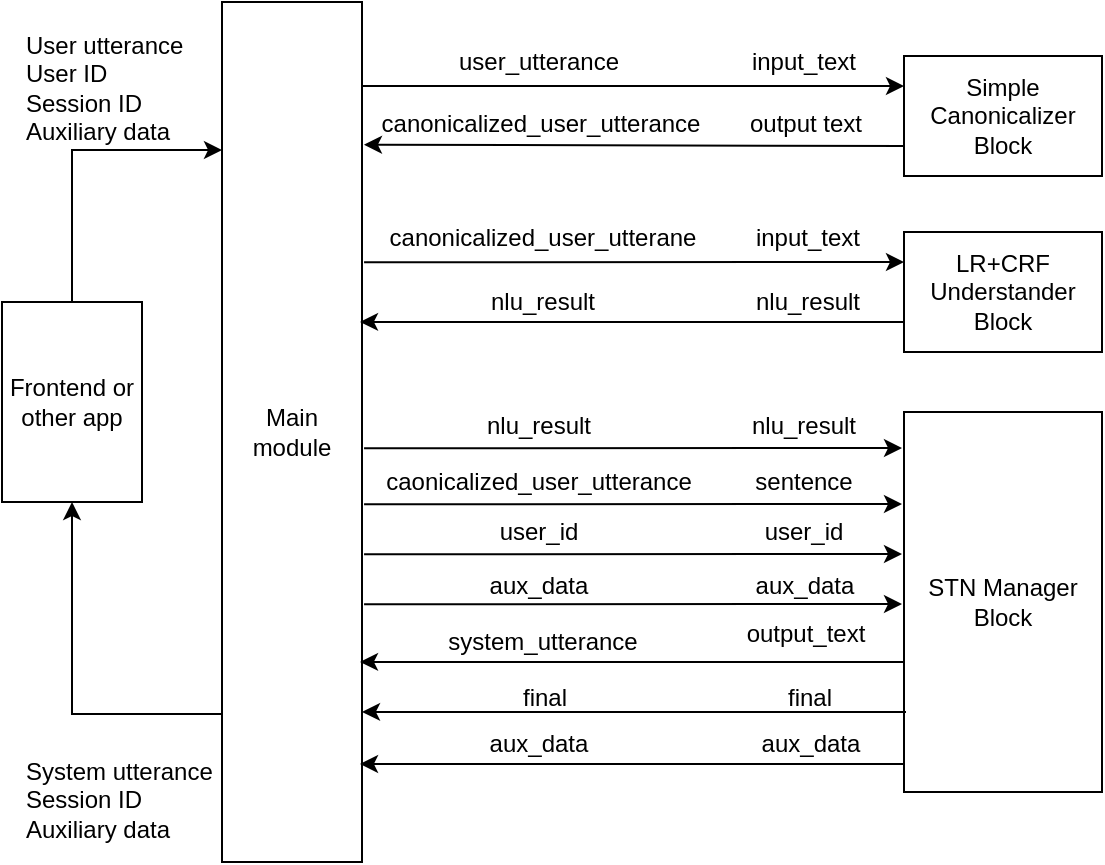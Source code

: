 <mxfile version="24.5.3" type="device">
  <diagram id="0jzvoz7xoONC1ta8vLtH" name="ページ1">
    <mxGraphModel dx="1278" dy="747" grid="1" gridSize="10" guides="1" tooltips="1" connect="1" arrows="1" fold="1" page="1" pageScale="1" pageWidth="827" pageHeight="1169" math="0" shadow="0">
      <root>
        <mxCell id="0" />
        <mxCell id="1" parent="0" />
        <mxCell id="6nG_dfres4fqL1OyFaTb-1" value="Main module" style="rounded=0;whiteSpace=wrap;html=1;" parent="1" vertex="1">
          <mxGeometry x="250" y="190" width="70" height="430" as="geometry" />
        </mxCell>
        <mxCell id="6nG_dfres4fqL1OyFaTb-2" value="Simple&lt;br&gt;Canonicalizer&lt;br&gt;Block" style="rounded=0;whiteSpace=wrap;html=1;" parent="1" vertex="1">
          <mxGeometry x="591" y="217" width="99" height="60" as="geometry" />
        </mxCell>
        <mxCell id="6nG_dfres4fqL1OyFaTb-3" value="LR+CRF&lt;div&gt;Understander&lt;br&gt;Block&lt;/div&gt;" style="rounded=0;whiteSpace=wrap;html=1;" parent="1" vertex="1">
          <mxGeometry x="591" y="305" width="99" height="60" as="geometry" />
        </mxCell>
        <mxCell id="6nG_dfres4fqL1OyFaTb-4" value="STN Manager&lt;br&gt;Block" style="rounded=0;whiteSpace=wrap;html=1;" parent="1" vertex="1">
          <mxGeometry x="591" y="395" width="99" height="190" as="geometry" />
        </mxCell>
        <mxCell id="6nG_dfres4fqL1OyFaTb-5" value="" style="endArrow=classic;html=1;rounded=0;entryX=0;entryY=0.25;entryDx=0;entryDy=0;" parent="1" target="6nG_dfres4fqL1OyFaTb-2" edge="1">
          <mxGeometry width="50" height="50" relative="1" as="geometry">
            <mxPoint x="320" y="232" as="sourcePoint" />
            <mxPoint x="590" y="227" as="targetPoint" />
          </mxGeometry>
        </mxCell>
        <mxCell id="6nG_dfres4fqL1OyFaTb-6" value="" style="endArrow=classic;html=1;rounded=0;exitX=0;exitY=0.75;exitDx=0;exitDy=0;entryX=1.014;entryY=0.166;entryDx=0;entryDy=0;entryPerimeter=0;" parent="1" source="6nG_dfres4fqL1OyFaTb-2" target="6nG_dfres4fqL1OyFaTb-1" edge="1">
          <mxGeometry width="50" height="50" relative="1" as="geometry">
            <mxPoint x="321.03" y="324.18" as="sourcePoint" />
            <mxPoint x="373" y="324" as="targetPoint" />
          </mxGeometry>
        </mxCell>
        <mxCell id="6nG_dfres4fqL1OyFaTb-7" value="" style="endArrow=classic;html=1;rounded=0;exitX=1.029;exitY=0.178;exitDx=0;exitDy=0;exitPerimeter=0;entryX=0;entryY=0.25;entryDx=0;entryDy=0;" parent="1" target="6nG_dfres4fqL1OyFaTb-3" edge="1">
          <mxGeometry width="50" height="50" relative="1" as="geometry">
            <mxPoint x="321.03" y="320.18" as="sourcePoint" />
            <mxPoint x="449" y="320" as="targetPoint" />
          </mxGeometry>
        </mxCell>
        <mxCell id="6nG_dfres4fqL1OyFaTb-8" value="" style="endArrow=classic;html=1;rounded=0;exitX=0;exitY=0.75;exitDx=0;exitDy=0;entryX=1;entryY=0.274;entryDx=0;entryDy=0;entryPerimeter=0;" parent="1" source="6nG_dfres4fqL1OyFaTb-3" edge="1">
          <mxGeometry width="50" height="50" relative="1" as="geometry">
            <mxPoint x="449" y="350" as="sourcePoint" />
            <mxPoint x="319" y="349.94" as="targetPoint" />
          </mxGeometry>
        </mxCell>
        <mxCell id="6nG_dfres4fqL1OyFaTb-9" value="" style="endArrow=classic;html=1;rounded=0;exitX=1.029;exitY=0.178;exitDx=0;exitDy=0;exitPerimeter=0;" parent="1" edge="1">
          <mxGeometry width="50" height="50" relative="1" as="geometry">
            <mxPoint x="321.03" y="413.18" as="sourcePoint" />
            <mxPoint x="590" y="413" as="targetPoint" />
          </mxGeometry>
        </mxCell>
        <mxCell id="6nG_dfres4fqL1OyFaTb-11" value="" style="endArrow=classic;html=1;rounded=0;exitX=0.5;exitY=0;exitDx=0;exitDy=0;" parent="1" source="7yFsLuSHQwP80PSkCyWd-15" edge="1">
          <mxGeometry width="50" height="50" relative="1" as="geometry">
            <mxPoint x="170" y="207" as="sourcePoint" />
            <mxPoint x="250" y="264" as="targetPoint" />
            <Array as="points">
              <mxPoint x="175" y="264" />
            </Array>
          </mxGeometry>
        </mxCell>
        <mxCell id="6nG_dfres4fqL1OyFaTb-12" value="" style="endArrow=classic;html=1;rounded=0;exitX=0;exitY=0.75;exitDx=0;exitDy=0;entryX=0.5;entryY=1;entryDx=0;entryDy=0;" parent="1" target="7yFsLuSHQwP80PSkCyWd-15" edge="1">
          <mxGeometry width="50" height="50" relative="1" as="geometry">
            <mxPoint x="250" y="546" as="sourcePoint" />
            <mxPoint x="170" y="546" as="targetPoint" />
            <Array as="points">
              <mxPoint x="175" y="546" />
            </Array>
          </mxGeometry>
        </mxCell>
        <mxCell id="W3RRk2SyyBqXtN76rQBY-3" value="System utterance&lt;br&gt;Session ID&lt;div&gt;Auxiliary data&lt;/div&gt;" style="text;html=1;strokeColor=none;fillColor=none;align=left;verticalAlign=middle;whiteSpace=wrap;rounded=0;" parent="1" vertex="1">
          <mxGeometry x="150" y="576" width="100" height="25" as="geometry" />
        </mxCell>
        <mxCell id="iua9zefK4cCjFermVdLk-1" value="input_text" style="text;html=1;strokeColor=none;fillColor=none;align=center;verticalAlign=middle;whiteSpace=wrap;rounded=0;" parent="1" vertex="1">
          <mxGeometry x="511" y="204.5" width="60" height="30" as="geometry" />
        </mxCell>
        <mxCell id="iua9zefK4cCjFermVdLk-2" value="user_utterance" style="text;html=1;strokeColor=none;fillColor=none;align=center;verticalAlign=middle;whiteSpace=wrap;rounded=0;" parent="1" vertex="1">
          <mxGeometry x="366" y="208" width="85" height="23" as="geometry" />
        </mxCell>
        <mxCell id="iua9zefK4cCjFermVdLk-3" value="canonicalized_user_utterance" style="text;html=1;strokeColor=none;fillColor=none;align=center;verticalAlign=middle;whiteSpace=wrap;rounded=0;" parent="1" vertex="1">
          <mxGeometry x="367" y="239" width="85" height="23" as="geometry" />
        </mxCell>
        <mxCell id="iua9zefK4cCjFermVdLk-4" value="output text" style="text;html=1;strokeColor=none;fillColor=none;align=center;verticalAlign=middle;whiteSpace=wrap;rounded=0;" parent="1" vertex="1">
          <mxGeometry x="512" y="235.5" width="60" height="30" as="geometry" />
        </mxCell>
        <mxCell id="iua9zefK4cCjFermVdLk-5" value="canonicalized_user_utterane" style="text;html=1;strokeColor=none;fillColor=none;align=center;verticalAlign=middle;whiteSpace=wrap;rounded=0;" parent="1" vertex="1">
          <mxGeometry x="368" y="296" width="85" height="23" as="geometry" />
        </mxCell>
        <mxCell id="iua9zefK4cCjFermVdLk-6" value="input_text" style="text;html=1;strokeColor=none;fillColor=none;align=center;verticalAlign=middle;whiteSpace=wrap;rounded=0;" parent="1" vertex="1">
          <mxGeometry x="513" y="292.5" width="60" height="30" as="geometry" />
        </mxCell>
        <mxCell id="iua9zefK4cCjFermVdLk-7" value="nlu_result" style="text;html=1;strokeColor=none;fillColor=none;align=center;verticalAlign=middle;whiteSpace=wrap;rounded=0;" parent="1" vertex="1">
          <mxGeometry x="368" y="328" width="85" height="23" as="geometry" />
        </mxCell>
        <mxCell id="iua9zefK4cCjFermVdLk-8" value="nlu_result" style="text;html=1;strokeColor=none;fillColor=none;align=center;verticalAlign=middle;whiteSpace=wrap;rounded=0;" parent="1" vertex="1">
          <mxGeometry x="513" y="324.5" width="60" height="30" as="geometry" />
        </mxCell>
        <mxCell id="iua9zefK4cCjFermVdLk-9" value="nlu_result" style="text;html=1;strokeColor=none;fillColor=none;align=center;verticalAlign=middle;whiteSpace=wrap;rounded=0;" parent="1" vertex="1">
          <mxGeometry x="366" y="390.5" width="85" height="23" as="geometry" />
        </mxCell>
        <mxCell id="iua9zefK4cCjFermVdLk-10" value="nlu_result" style="text;html=1;strokeColor=none;fillColor=none;align=center;verticalAlign=middle;whiteSpace=wrap;rounded=0;" parent="1" vertex="1">
          <mxGeometry x="511" y="387" width="60" height="30" as="geometry" />
        </mxCell>
        <mxCell id="iua9zefK4cCjFermVdLk-11" value="" style="endArrow=classic;html=1;rounded=0;exitX=1.029;exitY=0.178;exitDx=0;exitDy=0;exitPerimeter=0;" parent="1" edge="1">
          <mxGeometry width="50" height="50" relative="1" as="geometry">
            <mxPoint x="321.03" y="441.18" as="sourcePoint" />
            <mxPoint x="590" y="441.0" as="targetPoint" />
          </mxGeometry>
        </mxCell>
        <mxCell id="iua9zefK4cCjFermVdLk-12" value="caonicalized_user_utterance" style="text;html=1;strokeColor=none;fillColor=none;align=center;verticalAlign=middle;whiteSpace=wrap;rounded=0;" parent="1" vertex="1">
          <mxGeometry x="366" y="418.5" width="85" height="23" as="geometry" />
        </mxCell>
        <mxCell id="iua9zefK4cCjFermVdLk-13" value="sentence" style="text;html=1;strokeColor=none;fillColor=none;align=center;verticalAlign=middle;whiteSpace=wrap;rounded=0;" parent="1" vertex="1">
          <mxGeometry x="511" y="415" width="60" height="30" as="geometry" />
        </mxCell>
        <mxCell id="iua9zefK4cCjFermVdLk-14" value="user_id" style="text;html=1;strokeColor=none;fillColor=none;align=center;verticalAlign=middle;whiteSpace=wrap;rounded=0;" parent="1" vertex="1">
          <mxGeometry x="366" y="443.5" width="85" height="23" as="geometry" />
        </mxCell>
        <mxCell id="iua9zefK4cCjFermVdLk-15" value="" style="endArrow=classic;html=1;rounded=0;exitX=1.029;exitY=0.178;exitDx=0;exitDy=0;exitPerimeter=0;" parent="1" edge="1">
          <mxGeometry width="50" height="50" relative="1" as="geometry">
            <mxPoint x="321.03" y="466.18" as="sourcePoint" />
            <mxPoint x="590" y="466.0" as="targetPoint" />
          </mxGeometry>
        </mxCell>
        <mxCell id="iua9zefK4cCjFermVdLk-16" value="user_id" style="text;html=1;strokeColor=none;fillColor=none;align=center;verticalAlign=middle;whiteSpace=wrap;rounded=0;" parent="1" vertex="1">
          <mxGeometry x="511" y="440" width="60" height="30" as="geometry" />
        </mxCell>
        <mxCell id="iua9zefK4cCjFermVdLk-17" value="system_utterance" style="text;html=1;strokeColor=none;fillColor=none;align=center;verticalAlign=middle;whiteSpace=wrap;rounded=0;" parent="1" vertex="1">
          <mxGeometry x="368" y="498" width="85" height="23" as="geometry" />
        </mxCell>
        <mxCell id="iua9zefK4cCjFermVdLk-18" value="output_text" style="text;html=1;strokeColor=none;fillColor=none;align=center;verticalAlign=middle;whiteSpace=wrap;rounded=0;" parent="1" vertex="1">
          <mxGeometry x="512" y="491" width="60" height="30" as="geometry" />
        </mxCell>
        <mxCell id="iua9zefK4cCjFermVdLk-19" value="" style="endArrow=classic;html=1;rounded=0;exitX=0;exitY=0.75;exitDx=0;exitDy=0;entryX=1;entryY=0.274;entryDx=0;entryDy=0;entryPerimeter=0;" parent="1" edge="1">
          <mxGeometry width="50" height="50" relative="1" as="geometry">
            <mxPoint x="591" y="520" as="sourcePoint" />
            <mxPoint x="319" y="519.94" as="targetPoint" />
          </mxGeometry>
        </mxCell>
        <mxCell id="iua9zefK4cCjFermVdLk-20" value="final" style="text;html=1;strokeColor=none;fillColor=none;align=center;verticalAlign=middle;whiteSpace=wrap;rounded=0;" parent="1" vertex="1">
          <mxGeometry x="369" y="526" width="85" height="23" as="geometry" />
        </mxCell>
        <mxCell id="iua9zefK4cCjFermVdLk-21" value="final" style="text;html=1;strokeColor=none;fillColor=none;align=center;verticalAlign=middle;whiteSpace=wrap;rounded=0;" parent="1" vertex="1">
          <mxGeometry x="514" y="522.5" width="60" height="30" as="geometry" />
        </mxCell>
        <mxCell id="iua9zefK4cCjFermVdLk-22" value="" style="endArrow=classic;html=1;rounded=0;exitX=0;exitY=0.75;exitDx=0;exitDy=0;entryX=1;entryY=0.274;entryDx=0;entryDy=0;entryPerimeter=0;" parent="1" edge="1">
          <mxGeometry width="50" height="50" relative="1" as="geometry">
            <mxPoint x="592" y="545" as="sourcePoint" />
            <mxPoint x="320" y="544.94" as="targetPoint" />
          </mxGeometry>
        </mxCell>
        <mxCell id="7yFsLuSHQwP80PSkCyWd-15" value="Frontend or other app" style="rounded=0;whiteSpace=wrap;html=1;" parent="1" vertex="1">
          <mxGeometry x="140" y="340" width="70" height="100" as="geometry" />
        </mxCell>
        <mxCell id="7yFsLuSHQwP80PSkCyWd-17" value="User utterance&lt;br&gt;User ID&lt;br&gt;Session ID&lt;br&gt;Auxiliary data" style="text;html=1;strokeColor=none;fillColor=none;align=left;verticalAlign=middle;whiteSpace=wrap;rounded=0;" parent="1" vertex="1">
          <mxGeometry x="150" y="220" width="100" height="25" as="geometry" />
        </mxCell>
        <mxCell id="pVOCejccMrZnZ89GJfyK-1" value="" style="endArrow=classic;html=1;rounded=0;exitX=1.029;exitY=0.178;exitDx=0;exitDy=0;exitPerimeter=0;" parent="1" edge="1">
          <mxGeometry width="50" height="50" relative="1" as="geometry">
            <mxPoint x="321.03" y="491.18" as="sourcePoint" />
            <mxPoint x="590" y="491.0" as="targetPoint" />
          </mxGeometry>
        </mxCell>
        <mxCell id="pVOCejccMrZnZ89GJfyK-2" value="aux_data" style="text;html=1;strokeColor=none;fillColor=none;align=center;verticalAlign=middle;whiteSpace=wrap;rounded=0;" parent="1" vertex="1">
          <mxGeometry x="366" y="470" width="85" height="23" as="geometry" />
        </mxCell>
        <mxCell id="pVOCejccMrZnZ89GJfyK-3" value="aux_data" style="text;html=1;strokeColor=none;fillColor=none;align=center;verticalAlign=middle;whiteSpace=wrap;rounded=0;" parent="1" vertex="1">
          <mxGeometry x="498.5" y="470" width="85" height="23" as="geometry" />
        </mxCell>
        <mxCell id="pVOCejccMrZnZ89GJfyK-4" value="" style="endArrow=classic;html=1;rounded=0;exitX=0;exitY=0.75;exitDx=0;exitDy=0;entryX=1;entryY=0.274;entryDx=0;entryDy=0;entryPerimeter=0;" parent="1" edge="1">
          <mxGeometry width="50" height="50" relative="1" as="geometry">
            <mxPoint x="591" y="571.06" as="sourcePoint" />
            <mxPoint x="319" y="571" as="targetPoint" />
          </mxGeometry>
        </mxCell>
        <mxCell id="pVOCejccMrZnZ89GJfyK-5" value="aux_data" style="text;html=1;strokeColor=none;fillColor=none;align=center;verticalAlign=middle;whiteSpace=wrap;rounded=0;" parent="1" vertex="1">
          <mxGeometry x="501.5" y="549" width="85" height="23" as="geometry" />
        </mxCell>
        <mxCell id="pVOCejccMrZnZ89GJfyK-6" value="aux_data" style="text;html=1;strokeColor=none;fillColor=none;align=center;verticalAlign=middle;whiteSpace=wrap;rounded=0;" parent="1" vertex="1">
          <mxGeometry x="366" y="549" width="85" height="23" as="geometry" />
        </mxCell>
      </root>
    </mxGraphModel>
  </diagram>
</mxfile>

